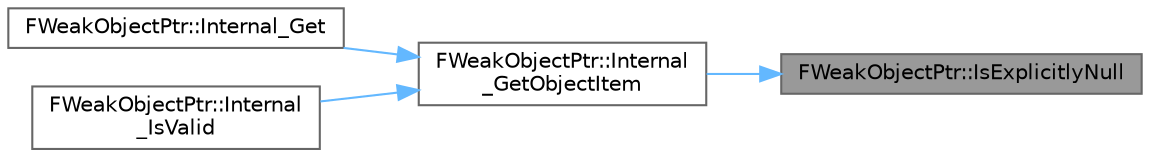 digraph "FWeakObjectPtr::IsExplicitlyNull"
{
 // INTERACTIVE_SVG=YES
 // LATEX_PDF_SIZE
  bgcolor="transparent";
  edge [fontname=Helvetica,fontsize=10,labelfontname=Helvetica,labelfontsize=10];
  node [fontname=Helvetica,fontsize=10,shape=box,height=0.2,width=0.4];
  rankdir="RL";
  Node1 [id="Node000001",label="FWeakObjectPtr::IsExplicitlyNull",height=0.2,width=0.4,color="gray40", fillcolor="grey60", style="filled", fontcolor="black",tooltip="Returns true if this pointer was explicitly assigned to null, was reset, or was never initialized."];
  Node1 -> Node2 [id="edge1_Node000001_Node000002",dir="back",color="steelblue1",style="solid",tooltip=" "];
  Node2 [id="Node000002",label="FWeakObjectPtr::Internal\l_GetObjectItem",height=0.2,width=0.4,color="grey40", fillcolor="white", style="filled",URL="$d2/dbe/structFWeakObjectPtr.html#a5b029bf68cdea6feea65ec1c920f1dc5",tooltip=" "];
  Node2 -> Node3 [id="edge2_Node000002_Node000003",dir="back",color="steelblue1",style="solid",tooltip=" "];
  Node3 [id="Node000003",label="FWeakObjectPtr::Internal_Get",height=0.2,width=0.4,color="grey40", fillcolor="white", style="filled",URL="$d2/dbe/structFWeakObjectPtr.html#a518a7ab1d2fec902404600f0a2970faa",tooltip="Private (inlined) version for internal use only."];
  Node2 -> Node4 [id="edge3_Node000002_Node000004",dir="back",color="steelblue1",style="solid",tooltip=" "];
  Node4 [id="Node000004",label="FWeakObjectPtr::Internal\l_IsValid",height=0.2,width=0.4,color="grey40", fillcolor="white", style="filled",URL="$d2/dbe/structFWeakObjectPtr.html#a75ef08b039ee4d1d9ff134ff16850ed6",tooltip="Private (inlined) version for internal use only."];
}
